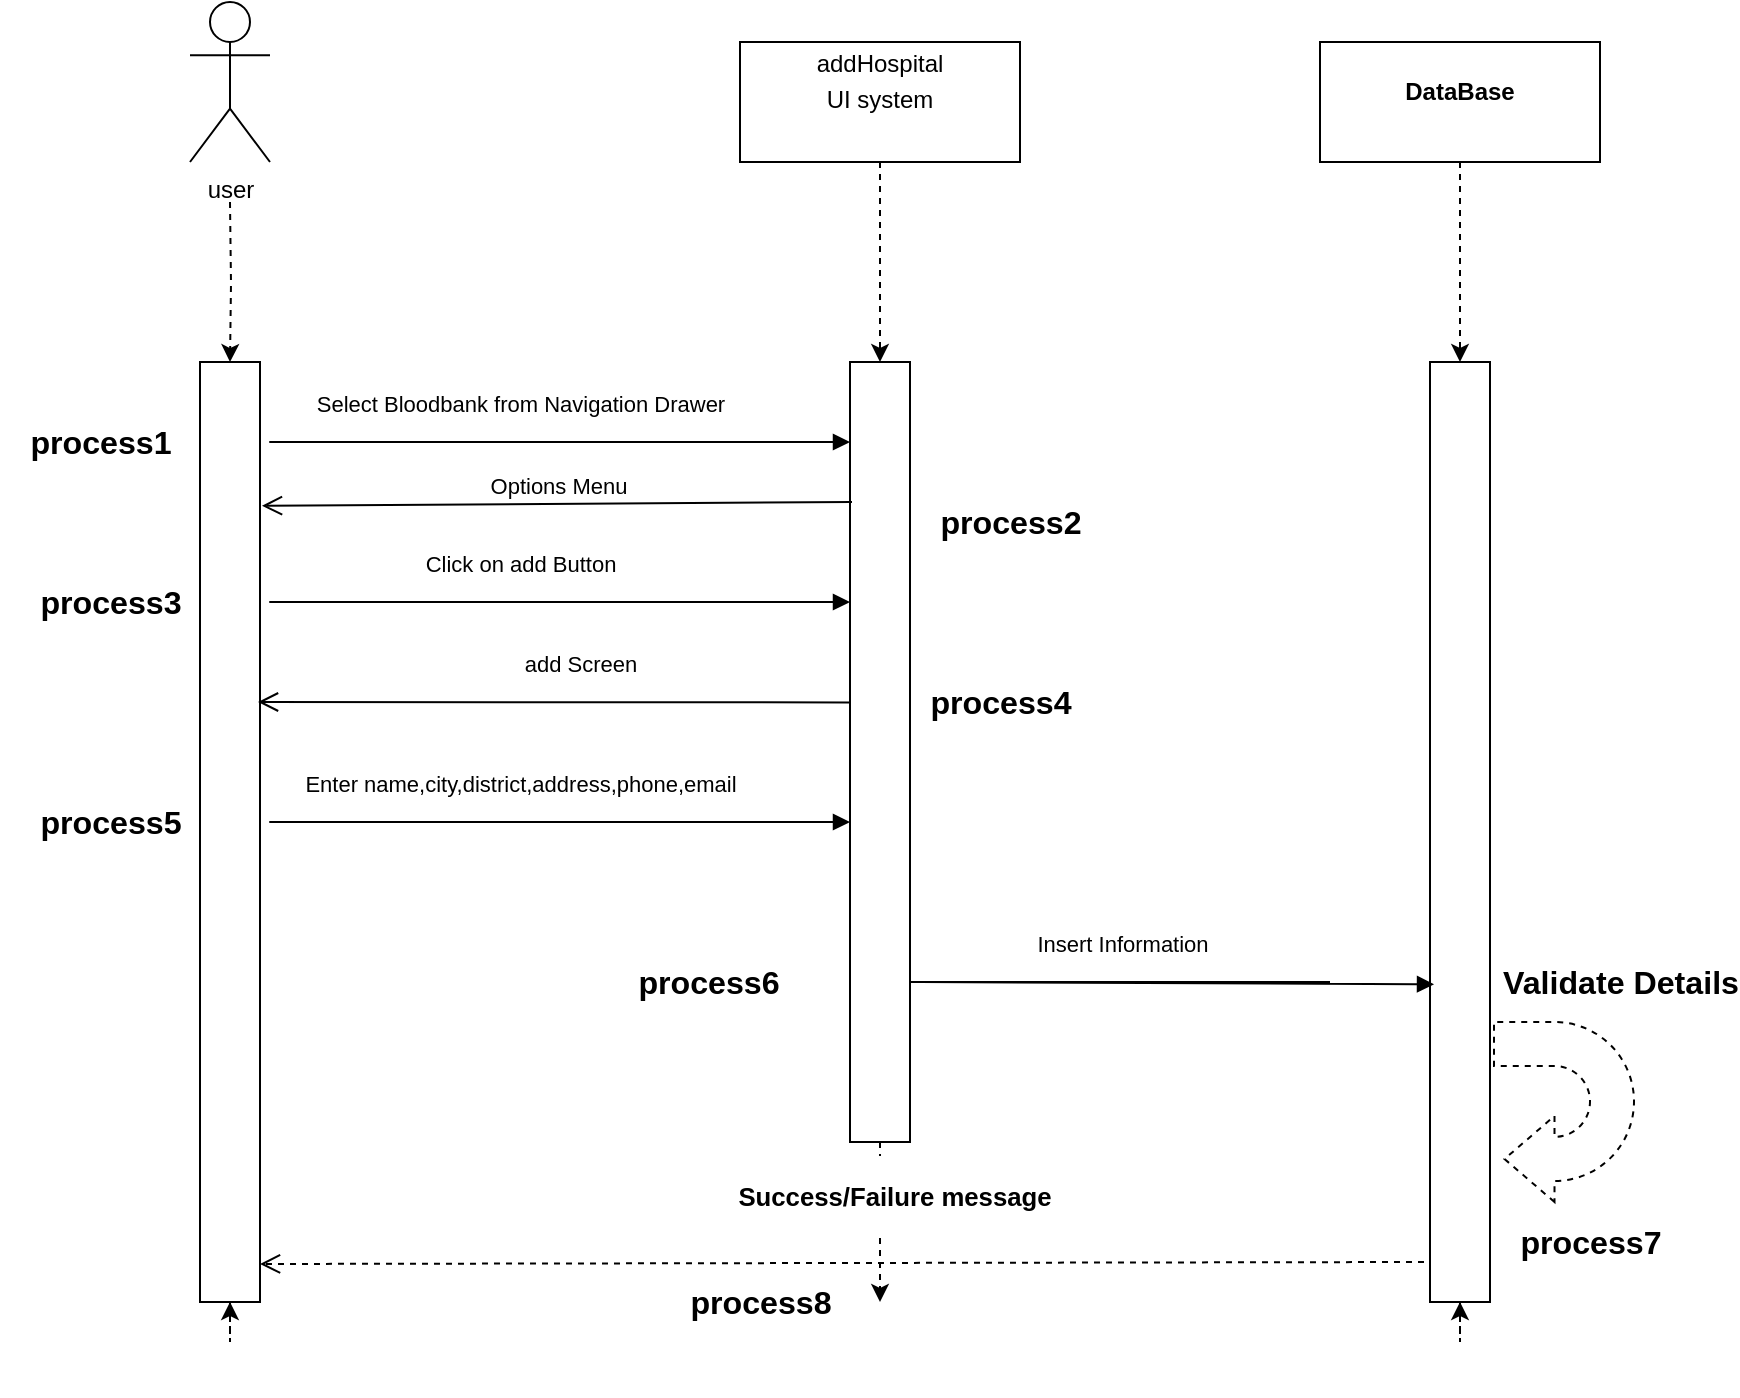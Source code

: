 <mxfile version="13.9.9" type="device"><diagram id="SzPcfZMOc5VtrGE7wuR4" name="Page-1"><mxGraphModel dx="1217" dy="706" grid="1" gridSize="10" guides="1" tooltips="1" connect="1" arrows="1" fold="1" page="1" pageScale="1" pageWidth="827" pageHeight="1169" math="0" shadow="0"><root><mxCell id="0"/><mxCell id="1" parent="0"/><mxCell id="LjBYd4R5FHR4BrQ9BS-Q-19" style="edgeStyle=orthogonalEdgeStyle;rounded=0;orthogonalLoop=1;jettySize=auto;html=1;dashed=1;" parent="1" source="LjBYd4R5FHR4BrQ9BS-Q-24" edge="1"><mxGeometry relative="1" as="geometry"><mxPoint x="125" y="680" as="targetPoint"/></mxGeometry></mxCell><mxCell id="LjBYd4R5FHR4BrQ9BS-Q-20" style="edgeStyle=orthogonalEdgeStyle;rounded=0;orthogonalLoop=1;jettySize=auto;html=1;dashed=1;" parent="1" source="LjBYd4R5FHR4BrQ9BS-Q-26" edge="1"><mxGeometry relative="1" as="geometry"><mxPoint x="450" y="680" as="targetPoint"/></mxGeometry></mxCell><mxCell id="LjBYd4R5FHR4BrQ9BS-Q-21" value="&lt;p style=&quot;margin: 0px ; margin-top: 4px ; text-align: center&quot;&gt;addHospital&lt;/p&gt;&lt;p style=&quot;margin: 0px ; margin-top: 4px ; text-align: center&quot;&gt;UI system&lt;/p&gt;" style="verticalAlign=top;align=left;overflow=fill;fontSize=12;fontFamily=Helvetica;html=1;" parent="1" vertex="1"><mxGeometry x="380" y="50" width="140" height="60" as="geometry"/></mxCell><mxCell id="LjBYd4R5FHR4BrQ9BS-Q-22" style="edgeStyle=orthogonalEdgeStyle;rounded=0;orthogonalLoop=1;jettySize=auto;html=1;dashed=1;" parent="1" source="LjBYd4R5FHR4BrQ9BS-Q-28" edge="1"><mxGeometry relative="1" as="geometry"><mxPoint x="740" y="680" as="targetPoint"/></mxGeometry></mxCell><mxCell id="LjBYd4R5FHR4BrQ9BS-Q-23" value="&lt;p style=&quot;margin: 0px ; margin-top: 4px ; text-align: center&quot;&gt;&lt;br&gt;&lt;b&gt;DataBase&lt;/b&gt;&lt;/p&gt;" style="verticalAlign=top;align=left;overflow=fill;fontSize=12;fontFamily=Helvetica;html=1;" parent="1" vertex="1"><mxGeometry x="670" y="50" width="140" height="60" as="geometry"/></mxCell><mxCell id="LjBYd4R5FHR4BrQ9BS-Q-24" value="" style="html=1;points=[];perimeter=orthogonalPerimeter;" parent="1" vertex="1"><mxGeometry x="110" y="210" width="30" height="470" as="geometry"/></mxCell><mxCell id="LjBYd4R5FHR4BrQ9BS-Q-25" style="edgeStyle=orthogonalEdgeStyle;rounded=0;orthogonalLoop=1;jettySize=auto;html=1;dashed=1;" parent="1" target="LjBYd4R5FHR4BrQ9BS-Q-24" edge="1"><mxGeometry relative="1" as="geometry"><mxPoint x="125" y="962" as="targetPoint"/><mxPoint x="125" y="130" as="sourcePoint"/></mxGeometry></mxCell><mxCell id="LjBYd4R5FHR4BrQ9BS-Q-26" value="" style="html=1;points=[];perimeter=orthogonalPerimeter;" parent="1" vertex="1"><mxGeometry x="435" y="210" width="30" height="390" as="geometry"/></mxCell><mxCell id="LjBYd4R5FHR4BrQ9BS-Q-27" style="edgeStyle=orthogonalEdgeStyle;rounded=0;orthogonalLoop=1;jettySize=auto;html=1;dashed=1;" parent="1" source="LjBYd4R5FHR4BrQ9BS-Q-21" target="LjBYd4R5FHR4BrQ9BS-Q-26" edge="1"><mxGeometry relative="1" as="geometry"><mxPoint x="450" y="972" as="targetPoint"/><mxPoint x="450" y="110" as="sourcePoint"/></mxGeometry></mxCell><mxCell id="LjBYd4R5FHR4BrQ9BS-Q-28" value="" style="html=1;points=[];perimeter=orthogonalPerimeter;" parent="1" vertex="1"><mxGeometry x="725" y="210" width="30" height="470" as="geometry"/></mxCell><mxCell id="LjBYd4R5FHR4BrQ9BS-Q-29" style="edgeStyle=orthogonalEdgeStyle;rounded=0;orthogonalLoop=1;jettySize=auto;html=1;dashed=1;" parent="1" source="LjBYd4R5FHR4BrQ9BS-Q-23" target="LjBYd4R5FHR4BrQ9BS-Q-28" edge="1"><mxGeometry relative="1" as="geometry"><mxPoint x="740" y="980" as="targetPoint"/><mxPoint x="740" y="110" as="sourcePoint"/></mxGeometry></mxCell><mxCell id="LjBYd4R5FHR4BrQ9BS-Q-30" value="Select Bloodbank from Navigation Drawer" style="html=1;verticalAlign=bottom;endArrow=block;" parent="1" edge="1"><mxGeometry x="0.353" y="10" width="80" relative="1" as="geometry"><mxPoint x="355" y="250" as="sourcePoint"/><mxPoint x="435" y="250" as="targetPoint"/><Array as="points"><mxPoint x="140" y="250"/></Array><mxPoint as="offset"/></mxGeometry></mxCell><mxCell id="LjBYd4R5FHR4BrQ9BS-Q-31" value="Options Menu" style="html=1;verticalAlign=bottom;endArrow=open;endSize=8;entryX=1.033;entryY=0.153;entryDx=0;entryDy=0;entryPerimeter=0;" parent="1" target="LjBYd4R5FHR4BrQ9BS-Q-24" edge="1"><mxGeometry relative="1" as="geometry"><mxPoint x="436" y="280" as="sourcePoint"/><mxPoint x="350" y="290" as="targetPoint"/></mxGeometry></mxCell><mxCell id="LjBYd4R5FHR4BrQ9BS-Q-32" value="Click on add Button" style="html=1;verticalAlign=bottom;endArrow=block;" parent="1" edge="1"><mxGeometry x="0.353" y="10" width="80" relative="1" as="geometry"><mxPoint x="355" y="330" as="sourcePoint"/><mxPoint x="435" y="330" as="targetPoint"/><Array as="points"><mxPoint x="140" y="330"/></Array><mxPoint as="offset"/></mxGeometry></mxCell><mxCell id="LjBYd4R5FHR4BrQ9BS-Q-34" value="&lt;h6&gt;process2&lt;/h6&gt;" style="text;strokeColor=none;fillColor=none;html=1;fontSize=24;fontStyle=1;verticalAlign=middle;align=center;" parent="1" vertex="1"><mxGeometry x="465" y="250" width="100" height="80" as="geometry"/></mxCell><mxCell id="LjBYd4R5FHR4BrQ9BS-Q-36" value="&lt;h6&gt;process1&lt;/h6&gt;" style="text;strokeColor=none;fillColor=none;html=1;fontSize=24;fontStyle=1;verticalAlign=middle;align=center;" parent="1" vertex="1"><mxGeometry x="10" y="210" width="100" height="80" as="geometry"/></mxCell><mxCell id="LjBYd4R5FHR4BrQ9BS-Q-38" value="&lt;h6&gt;process6&lt;/h6&gt;" style="text;strokeColor=none;fillColor=none;html=1;fontSize=24;fontStyle=1;verticalAlign=middle;align=center;" parent="1" vertex="1"><mxGeometry x="314" y="480" width="100" height="80" as="geometry"/></mxCell><mxCell id="LjBYd4R5FHR4BrQ9BS-Q-39" value="user" style="shape=umlActor;verticalLabelPosition=bottom;verticalAlign=top;html=1;outlineConnect=0;" parent="1" vertex="1"><mxGeometry x="105" y="30" width="40" height="80" as="geometry"/></mxCell><mxCell id="LjBYd4R5FHR4BrQ9BS-Q-40" value="add Screen" style="html=1;verticalAlign=bottom;endArrow=open;endSize=8;entryX=1;entryY=0.179;entryDx=0;entryDy=0;entryPerimeter=0;" parent="1" edge="1"><mxGeometry x="-0.088" y="-10" relative="1" as="geometry"><mxPoint x="435" y="380.19" as="sourcePoint"/><mxPoint x="139" y="380.0" as="targetPoint"/><mxPoint as="offset"/></mxGeometry></mxCell><mxCell id="LjBYd4R5FHR4BrQ9BS-Q-42" value="Enter name,city,district,address,phone,email" style="html=1;verticalAlign=bottom;endArrow=block;" parent="1" edge="1"><mxGeometry x="0.353" y="10" width="80" relative="1" as="geometry"><mxPoint x="355" y="440" as="sourcePoint"/><mxPoint x="435" y="440" as="targetPoint"/><Array as="points"><mxPoint x="140" y="440"/></Array><mxPoint as="offset"/></mxGeometry></mxCell><mxCell id="LjBYd4R5FHR4BrQ9BS-Q-43" value="Insert Information" style="html=1;verticalAlign=bottom;endArrow=block;entryX=0.067;entryY=0.662;entryDx=0;entryDy=0;entryPerimeter=0;" parent="1" target="LjBYd4R5FHR4BrQ9BS-Q-28" edge="1"><mxGeometry x="0.353" y="10" width="80" relative="1" as="geometry"><mxPoint x="675" y="520" as="sourcePoint"/><mxPoint x="720" y="520" as="targetPoint"/><Array as="points"><mxPoint x="460" y="520"/></Array><mxPoint as="offset"/></mxGeometry></mxCell><mxCell id="LjBYd4R5FHR4BrQ9BS-Q-44" value="" style="html=1;shadow=0;dashed=1;align=center;verticalAlign=middle;shape=mxgraph.arrows2.uTurnArrow;dy=11;arrowHead=43;dx2=25;rotation=-180;" parent="1" vertex="1"><mxGeometry x="757" y="540" width="70" height="90" as="geometry"/></mxCell><mxCell id="LjBYd4R5FHR4BrQ9BS-Q-45" value="&lt;h3&gt;Success/Failure message&lt;/h3&gt;" style="html=1;verticalAlign=bottom;endArrow=open;endSize=8;entryX=1.1;entryY=0.925;entryDx=0;entryDy=0;entryPerimeter=0;dashed=1;" parent="1" edge="1"><mxGeometry x="-0.089" y="-10" relative="1" as="geometry"><mxPoint x="722" y="660" as="sourcePoint"/><mxPoint x="140" y="661" as="targetPoint"/><mxPoint as="offset"/></mxGeometry></mxCell><mxCell id="LjBYd4R5FHR4BrQ9BS-Q-46" value="&lt;h6&gt;process4&lt;/h6&gt;" style="text;strokeColor=none;fillColor=none;html=1;fontSize=24;fontStyle=1;verticalAlign=middle;align=center;" parent="1" vertex="1"><mxGeometry x="460" y="340" width="100" height="80" as="geometry"/></mxCell><mxCell id="LjBYd4R5FHR4BrQ9BS-Q-47" value="&lt;h6&gt;process5&lt;/h6&gt;" style="text;strokeColor=none;fillColor=none;html=1;fontSize=24;fontStyle=1;verticalAlign=middle;align=center;" parent="1" vertex="1"><mxGeometry x="15" y="400" width="100" height="80" as="geometry"/></mxCell><mxCell id="LjBYd4R5FHR4BrQ9BS-Q-48" value="&lt;h6&gt;process3&lt;/h6&gt;" style="text;strokeColor=none;fillColor=none;html=1;fontSize=24;fontStyle=1;verticalAlign=middle;align=center;" parent="1" vertex="1"><mxGeometry x="15" y="290" width="100" height="80" as="geometry"/></mxCell><mxCell id="LjBYd4R5FHR4BrQ9BS-Q-49" value="&lt;h6&gt;Validate Details&lt;/h6&gt;" style="text;strokeColor=none;fillColor=none;html=1;fontSize=24;fontStyle=1;verticalAlign=middle;align=center;" parent="1" vertex="1"><mxGeometry x="770" y="480" width="100" height="80" as="geometry"/></mxCell><mxCell id="LjBYd4R5FHR4BrQ9BS-Q-50" value="&lt;h6&gt;process8&lt;/h6&gt;" style="text;strokeColor=none;fillColor=none;html=1;fontSize=24;fontStyle=1;verticalAlign=middle;align=center;" parent="1" vertex="1"><mxGeometry x="340" y="640" width="100" height="80" as="geometry"/></mxCell><mxCell id="LjBYd4R5FHR4BrQ9BS-Q-51" value="&lt;h6&gt;process7&lt;/h6&gt;" style="text;strokeColor=none;fillColor=none;html=1;fontSize=24;fontStyle=1;verticalAlign=middle;align=center;" parent="1" vertex="1"><mxGeometry x="755" y="610" width="100" height="80" as="geometry"/></mxCell></root></mxGraphModel></diagram></mxfile>